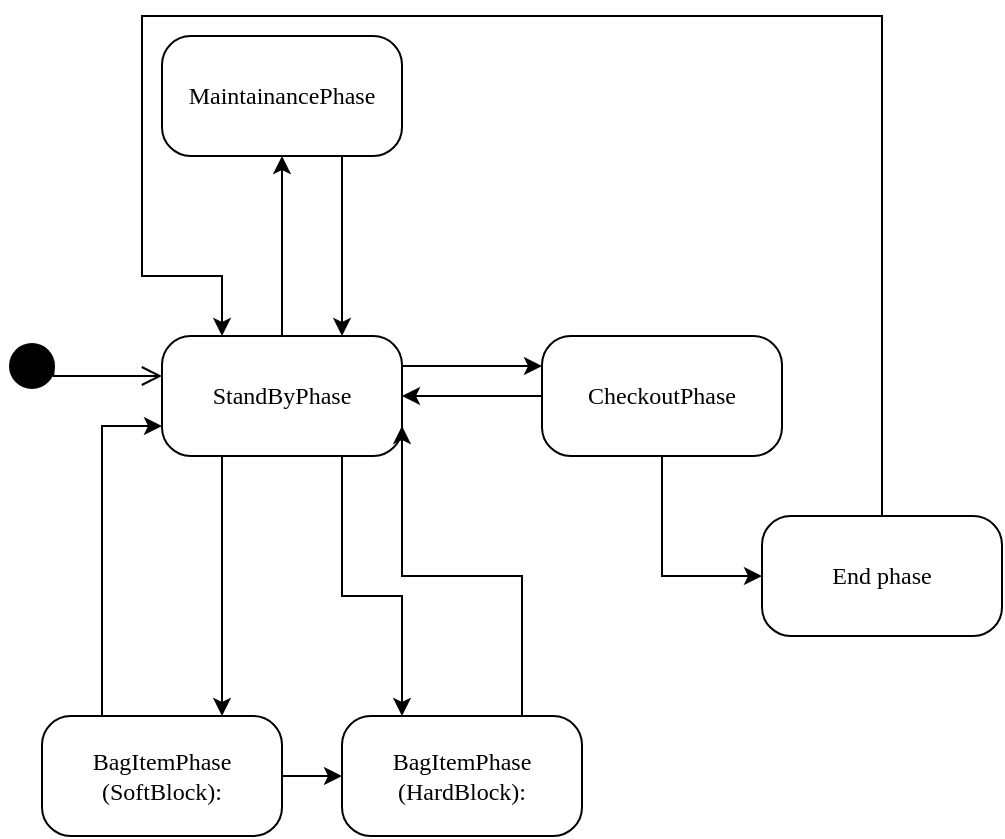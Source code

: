 <mxfile version="16.5.3" type="github" pages="2">
  <diagram id="-ZXCLa0k-xv4Mn8sI_rg" name="Generalized State Diagram">
    <mxGraphModel dx="1422" dy="794" grid="1" gridSize="10" guides="1" tooltips="1" connect="1" arrows="1" fold="1" page="1" pageScale="1" pageWidth="850" pageHeight="1100" math="0" shadow="0">
      <root>
        <mxCell id="0" />
        <mxCell id="1" parent="0" />
        <mxCell id="eaWsIIFRXc862yecBCqU-1" value="" style="ellipse;html=1;shape=startState;fillColor=#000000;strokeColor=#000000;rounded=1;shadow=0;comic=0;labelBackgroundColor=none;fontFamily=Verdana;fontSize=12;fontColor=#000000;align=center;direction=south;" vertex="1" parent="1">
          <mxGeometry x="250" y="310" width="30" height="30" as="geometry" />
        </mxCell>
        <mxCell id="eaWsIIFRXc862yecBCqU-2" value="StandByPhase" style="rounded=1;whiteSpace=wrap;html=1;arcSize=24;shadow=0;comic=0;labelBackgroundColor=none;fontFamily=Verdana;fontSize=12;align=center;" vertex="1" parent="1">
          <mxGeometry x="330" y="310" width="120" height="60" as="geometry" />
        </mxCell>
        <mxCell id="eaWsIIFRXc862yecBCqU-3" style="edgeStyle=orthogonalEdgeStyle;html=1;labelBackgroundColor=none;endArrow=open;endSize=8;strokeColor=#000000;fontFamily=Verdana;fontSize=12;align=left;rounded=0;exitX=0.427;exitY=0.144;exitDx=0;exitDy=0;exitPerimeter=0;" edge="1" parent="1" source="eaWsIIFRXc862yecBCqU-1">
          <mxGeometry relative="1" as="geometry">
            <mxPoint x="330" y="330" as="targetPoint" />
            <Array as="points">
              <mxPoint x="276" y="330" />
            </Array>
          </mxGeometry>
        </mxCell>
        <mxCell id="eaWsIIFRXc862yecBCqU-4" value="BagItemPhase&lt;br&gt;(SoftBlock):" style="rounded=1;whiteSpace=wrap;html=1;arcSize=24;shadow=0;comic=0;labelBackgroundColor=none;fontFamily=Verdana;fontSize=12;align=center;" vertex="1" parent="1">
          <mxGeometry x="270" y="500" width="120" height="60" as="geometry" />
        </mxCell>
        <mxCell id="eaWsIIFRXc862yecBCqU-5" value="" style="endArrow=classic;html=1;rounded=0;strokeColor=#000000;exitX=1;exitY=0.25;exitDx=0;exitDy=0;entryX=0;entryY=0.25;entryDx=0;entryDy=0;" edge="1" parent="1" source="eaWsIIFRXc862yecBCqU-2" target="eaWsIIFRXc862yecBCqU-6">
          <mxGeometry width="50" height="50" relative="1" as="geometry">
            <mxPoint x="350" y="500" as="sourcePoint" />
            <mxPoint x="490" y="340" as="targetPoint" />
          </mxGeometry>
        </mxCell>
        <mxCell id="eaWsIIFRXc862yecBCqU-6" value="CheckoutPhase" style="rounded=1;whiteSpace=wrap;html=1;arcSize=24;shadow=0;comic=0;labelBackgroundColor=none;fontFamily=Verdana;fontSize=12;align=center;" vertex="1" parent="1">
          <mxGeometry x="520" y="310" width="120" height="60" as="geometry" />
        </mxCell>
        <mxCell id="eaWsIIFRXc862yecBCqU-7" value="" style="endArrow=classic;html=1;rounded=0;strokeColor=#000000;exitX=0;exitY=0.5;exitDx=0;exitDy=0;entryX=1;entryY=0.5;entryDx=0;entryDy=0;" edge="1" parent="1" source="eaWsIIFRXc862yecBCqU-6" target="eaWsIIFRXc862yecBCqU-2">
          <mxGeometry width="50" height="50" relative="1" as="geometry">
            <mxPoint x="510" y="500" as="sourcePoint" />
            <mxPoint x="560" y="450" as="targetPoint" />
          </mxGeometry>
        </mxCell>
        <mxCell id="eaWsIIFRXc862yecBCqU-8" value="MaintainancePhase" style="rounded=1;whiteSpace=wrap;html=1;arcSize=24;shadow=0;comic=0;labelBackgroundColor=none;fontFamily=Verdana;fontSize=12;align=center;" vertex="1" parent="1">
          <mxGeometry x="330" y="160" width="120" height="60" as="geometry" />
        </mxCell>
        <mxCell id="eaWsIIFRXc862yecBCqU-9" value="" style="endArrow=classic;html=1;rounded=0;strokeColor=#000000;exitX=0.5;exitY=0;exitDx=0;exitDy=0;entryX=0.5;entryY=1;entryDx=0;entryDy=0;" edge="1" parent="1" source="eaWsIIFRXc862yecBCqU-2" target="eaWsIIFRXc862yecBCqU-8">
          <mxGeometry width="50" height="50" relative="1" as="geometry">
            <mxPoint x="460" y="292" as="sourcePoint" />
            <mxPoint x="610" y="292" as="targetPoint" />
            <Array as="points" />
          </mxGeometry>
        </mxCell>
        <mxCell id="eaWsIIFRXc862yecBCqU-10" value="" style="endArrow=classic;html=1;rounded=0;strokeColor=#000000;exitX=0.75;exitY=1;exitDx=0;exitDy=0;entryX=0.75;entryY=0;entryDx=0;entryDy=0;" edge="1" parent="1" source="eaWsIIFRXc862yecBCqU-8" target="eaWsIIFRXc862yecBCqU-2">
          <mxGeometry width="50" height="50" relative="1" as="geometry">
            <mxPoint x="500" y="300" as="sourcePoint" />
            <mxPoint x="500" y="200" as="targetPoint" />
          </mxGeometry>
        </mxCell>
        <mxCell id="eaWsIIFRXc862yecBCqU-11" value="" style="endArrow=classic;html=1;rounded=0;strokeColor=#000000;exitX=0.5;exitY=1;exitDx=0;exitDy=0;entryX=0;entryY=0.5;entryDx=0;entryDy=0;" edge="1" parent="1" source="eaWsIIFRXc862yecBCqU-6" target="eaWsIIFRXc862yecBCqU-12">
          <mxGeometry width="50" height="50" relative="1" as="geometry">
            <mxPoint x="500" y="390" as="sourcePoint" />
            <mxPoint x="580" y="510" as="targetPoint" />
            <Array as="points">
              <mxPoint x="580" y="430" />
            </Array>
          </mxGeometry>
        </mxCell>
        <mxCell id="eaWsIIFRXc862yecBCqU-12" value="End phase" style="rounded=1;whiteSpace=wrap;html=1;arcSize=24;shadow=0;comic=0;labelBackgroundColor=none;fontFamily=Verdana;fontSize=12;align=center;" vertex="1" parent="1">
          <mxGeometry x="630" y="400" width="120" height="60" as="geometry" />
        </mxCell>
        <mxCell id="eaWsIIFRXc862yecBCqU-13" value="BagItemPhase&lt;br&gt;(HardBlock):" style="rounded=1;whiteSpace=wrap;html=1;arcSize=24;shadow=0;comic=0;labelBackgroundColor=none;fontFamily=Verdana;fontSize=12;align=center;" vertex="1" parent="1">
          <mxGeometry x="420" y="500" width="120" height="60" as="geometry" />
        </mxCell>
        <mxCell id="eaWsIIFRXc862yecBCqU-14" value="" style="endArrow=classic;html=1;rounded=0;strokeColor=#000000;entryX=0.75;entryY=0;entryDx=0;entryDy=0;exitX=0.25;exitY=1;exitDx=0;exitDy=0;" edge="1" parent="1" source="eaWsIIFRXc862yecBCqU-2" target="eaWsIIFRXc862yecBCqU-4">
          <mxGeometry width="50" height="50" relative="1" as="geometry">
            <mxPoint x="500" y="390" as="sourcePoint" />
            <mxPoint x="550" y="340" as="targetPoint" />
          </mxGeometry>
        </mxCell>
        <mxCell id="eaWsIIFRXc862yecBCqU-15" value="" style="endArrow=classic;html=1;rounded=0;strokeColor=#000000;exitX=0.25;exitY=0;exitDx=0;exitDy=0;entryX=0;entryY=0.75;entryDx=0;entryDy=0;" edge="1" parent="1" source="eaWsIIFRXc862yecBCqU-4" target="eaWsIIFRXc862yecBCqU-2">
          <mxGeometry width="50" height="50" relative="1" as="geometry">
            <mxPoint x="500" y="390" as="sourcePoint" />
            <mxPoint x="550" y="340" as="targetPoint" />
            <Array as="points">
              <mxPoint x="300" y="355" />
            </Array>
          </mxGeometry>
        </mxCell>
        <mxCell id="eaWsIIFRXc862yecBCqU-16" value="" style="endArrow=classic;html=1;rounded=0;strokeColor=#000000;exitX=0.75;exitY=1;exitDx=0;exitDy=0;entryX=0.25;entryY=0;entryDx=0;entryDy=0;" edge="1" parent="1" source="eaWsIIFRXc862yecBCqU-2" target="eaWsIIFRXc862yecBCqU-13">
          <mxGeometry width="50" height="50" relative="1" as="geometry">
            <mxPoint x="350" y="470" as="sourcePoint" />
            <mxPoint x="420" y="470" as="targetPoint" />
            <Array as="points">
              <mxPoint x="420" y="440" />
              <mxPoint x="450" y="440" />
            </Array>
          </mxGeometry>
        </mxCell>
        <mxCell id="eaWsIIFRXc862yecBCqU-17" value="" style="endArrow=classic;html=1;rounded=0;strokeColor=#000000;exitX=0.75;exitY=0;exitDx=0;exitDy=0;entryX=1;entryY=0.75;entryDx=0;entryDy=0;" edge="1" parent="1" source="eaWsIIFRXc862yecBCqU-13" target="eaWsIIFRXc862yecBCqU-2">
          <mxGeometry width="50" height="50" relative="1" as="geometry">
            <mxPoint x="350" y="470" as="sourcePoint" />
            <mxPoint x="400" y="420" as="targetPoint" />
            <Array as="points">
              <mxPoint x="510" y="430" />
              <mxPoint x="450" y="430" />
            </Array>
          </mxGeometry>
        </mxCell>
        <mxCell id="eaWsIIFRXc862yecBCqU-18" value="" style="endArrow=classic;html=1;rounded=0;strokeColor=#000000;exitX=1;exitY=0.5;exitDx=0;exitDy=0;entryX=0;entryY=0.5;entryDx=0;entryDy=0;" edge="1" parent="1" source="eaWsIIFRXc862yecBCqU-4" target="eaWsIIFRXc862yecBCqU-13">
          <mxGeometry width="50" height="50" relative="1" as="geometry">
            <mxPoint x="420" y="510" as="sourcePoint" />
            <mxPoint x="400" y="540" as="targetPoint" />
          </mxGeometry>
        </mxCell>
        <mxCell id="eaWsIIFRXc862yecBCqU-19" value="" style="endArrow=classic;html=1;rounded=0;strokeColor=#000000;exitX=0.5;exitY=0;exitDx=0;exitDy=0;entryX=0.25;entryY=0;entryDx=0;entryDy=0;" edge="1" parent="1" source="eaWsIIFRXc862yecBCqU-12" target="eaWsIIFRXc862yecBCqU-2">
          <mxGeometry width="50" height="50" relative="1" as="geometry">
            <mxPoint x="490" y="340" as="sourcePoint" />
            <mxPoint x="360" y="280" as="targetPoint" />
            <Array as="points">
              <mxPoint x="690" y="150" />
              <mxPoint x="320" y="150" />
              <mxPoint x="320" y="280" />
              <mxPoint x="360" y="280" />
            </Array>
          </mxGeometry>
        </mxCell>
      </root>
    </mxGraphModel>
  </diagram>
  <diagram id="G1JGiKkkxIMLo0qI9T0r" name="Scanning">
    <mxGraphModel dx="1422" dy="794" grid="1" gridSize="10" guides="1" tooltips="1" connect="1" arrows="1" fold="1" page="1" pageScale="1" pageWidth="850" pageHeight="1100" math="0" shadow="0">
      <root>
        <mxCell id="0XoCRNA-fFdHAsAMeYVR-0" />
        <mxCell id="0XoCRNA-fFdHAsAMeYVR-1" parent="0XoCRNA-fFdHAsAMeYVR-0" />
        <mxCell id="c2NtV0sda1ZvMEl48lzR-0" value="Adding To Database" style="rounded=1;whiteSpace=wrap;html=1;arcSize=24;shadow=0;comic=0;labelBackgroundColor=none;fontFamily=Verdana;fontSize=12;align=center;" vertex="1" parent="0XoCRNA-fFdHAsAMeYVR-1">
          <mxGeometry x="440" y="330" width="120" height="60" as="geometry" />
        </mxCell>
        <mxCell id="c2NtV0sda1ZvMEl48lzR-1" value="Verifying Product" style="rounded=1;whiteSpace=wrap;html=1;arcSize=24;shadow=0;comic=0;labelBackgroundColor=none;fontFamily=Verdana;fontSize=12;align=center;" vertex="1" parent="0XoCRNA-fFdHAsAMeYVR-1">
          <mxGeometry x="240" y="270" width="120" height="60" as="geometry" />
        </mxCell>
        <mxCell id="c2NtV0sda1ZvMEl48lzR-2" value="Obtaining Product Info&amp;nbsp;" style="rounded=1;whiteSpace=wrap;html=1;arcSize=24;shadow=0;comic=0;labelBackgroundColor=none;fontFamily=Verdana;fontSize=12;align=center;" vertex="1" parent="0XoCRNA-fFdHAsAMeYVR-1">
          <mxGeometry x="120" y="360" width="120" height="60" as="geometry" />
        </mxCell>
        <mxCell id="TPI6tUB77tC9QweKeYti-0" value="Verifying Product" style="rounded=1;whiteSpace=wrap;html=1;arcSize=24;shadow=0;comic=0;labelBackgroundColor=none;fontFamily=Verdana;fontSize=12;align=center;" vertex="1" parent="0XoCRNA-fFdHAsAMeYVR-1">
          <mxGeometry x="240" y="520" width="120" height="60" as="geometry" />
        </mxCell>
        <mxCell id="Cww2yrWLBD_yT8LeN-82-0" value="Pieces of Information we wanna keep track of-&amp;nbsp;&lt;br&gt;1. Funds&lt;br&gt;2. Input for Product info&lt;br&gt;3. Verification of that input against the database&amp;nbsp;&lt;br&gt;3.a. Products are barcode&lt;br&gt;3.b. Products are PLU&amp;nbsp;&lt;br&gt;4. List of Verified Products (Things that are added to our cart)&amp;nbsp;&lt;br&gt;5. Scanners/Processes Blocked(Attendant)&amp;nbsp;&lt;br&gt;6. Verification involved with Scanners/Processes&amp;nbsp;&lt;br&gt;" style="text;html=1;strokeColor=none;fillColor=none;align=center;verticalAlign=middle;whiteSpace=wrap;rounded=0;" vertex="1" parent="0XoCRNA-fFdHAsAMeYVR-1">
          <mxGeometry x="50" y="40" width="520" height="140" as="geometry" />
        </mxCell>
      </root>
    </mxGraphModel>
  </diagram>
</mxfile>
